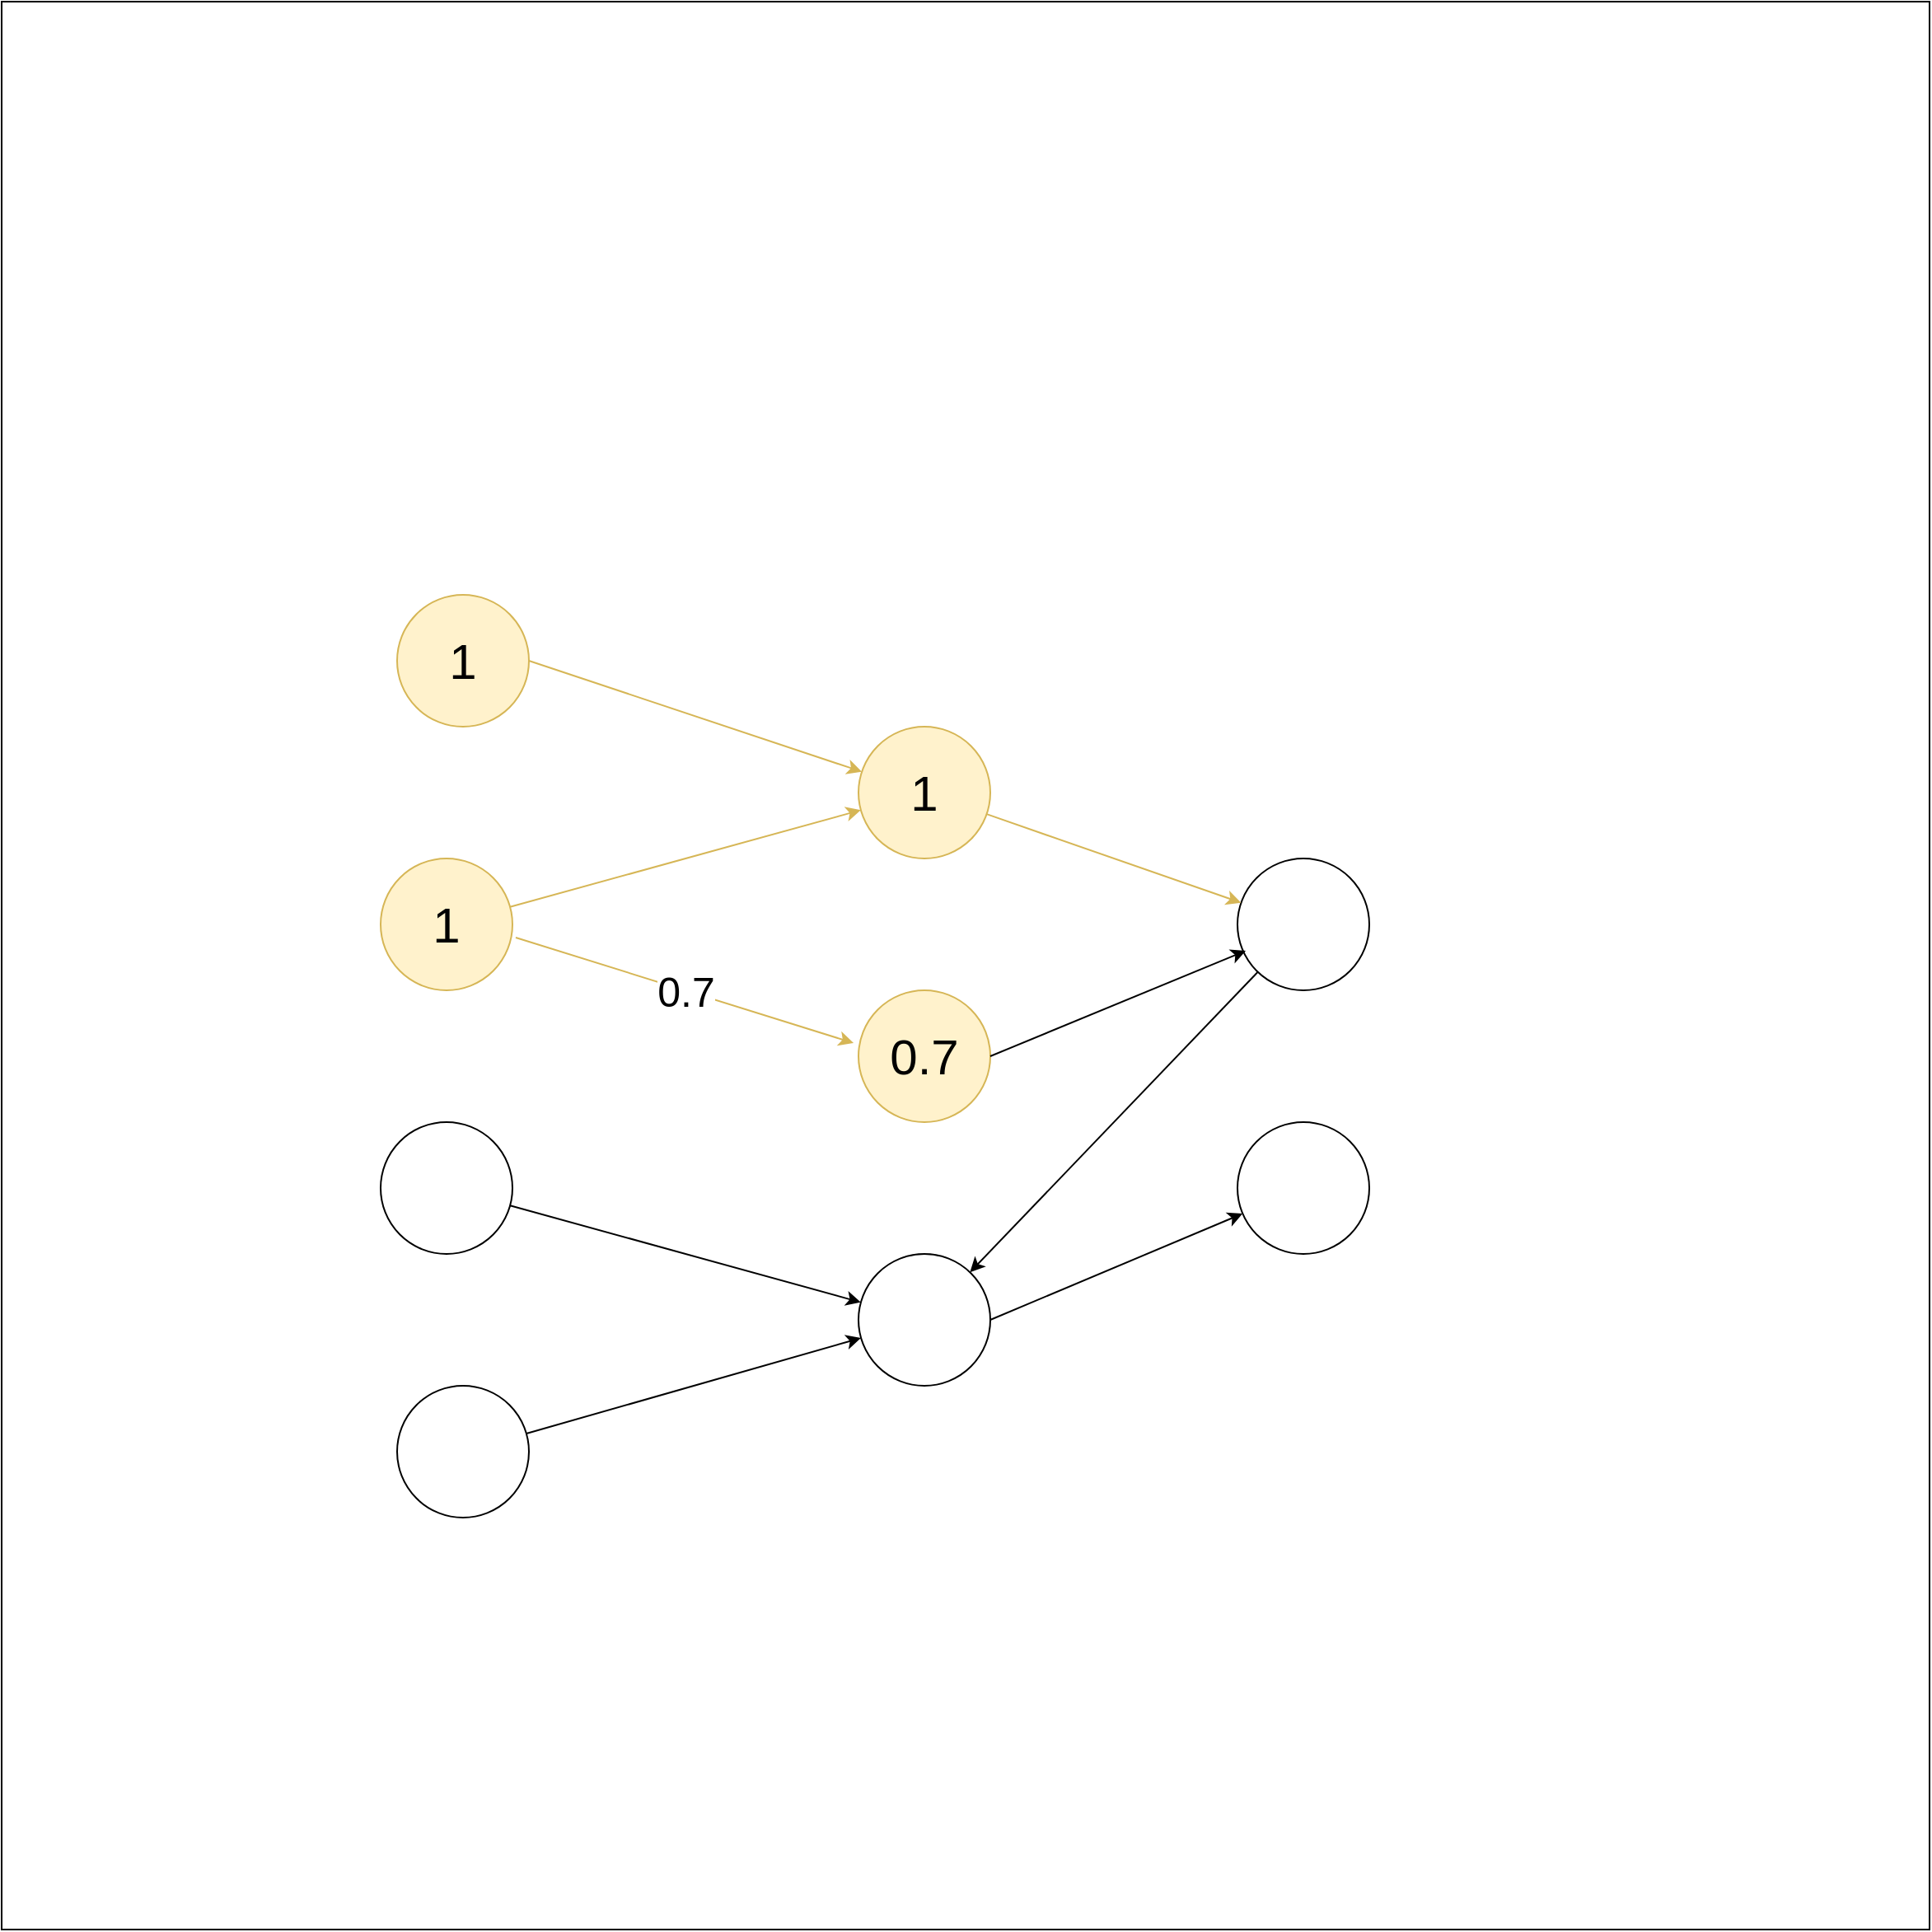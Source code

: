 <mxfile version="20.3.1" type="github"><diagram id="6NrG4L8YMdeU4cRq5bKQ" name="Page-1"><mxGraphModel dx="2202" dy="1893" grid="1" gridSize="10" guides="1" tooltips="1" connect="1" arrows="1" fold="1" page="1" pageScale="1" pageWidth="850" pageHeight="1100" math="0" shadow="0"><root><mxCell id="0"/><mxCell id="1" parent="0"/><mxCell id="v9xORlZulU85c1xM_5wr-1" value="" style="whiteSpace=wrap;html=1;aspect=fixed;fontSize=30;" parent="1" vertex="1"><mxGeometry x="-830" y="-330" width="1170" height="1170" as="geometry"/></mxCell><mxCell id="9A4aqB5_fYHDQotbymqq-1" value="1" style="ellipse;whiteSpace=wrap;html=1;aspect=fixed;fontSize=30;fillColor=#fff2cc;strokeColor=#d6b656;" parent="1" vertex="1"><mxGeometry x="-590" y="30" width="80" height="80" as="geometry"/></mxCell><mxCell id="cI44RAF6GDUkBXrElIy0-2" value="1" style="ellipse;whiteSpace=wrap;html=1;aspect=fixed;fontSize=30;fillColor=#fff2cc;strokeColor=#d6b656;" parent="1" vertex="1"><mxGeometry x="-600" y="190" width="80" height="80" as="geometry"/></mxCell><mxCell id="cI44RAF6GDUkBXrElIy0-3" value="" style="ellipse;whiteSpace=wrap;html=1;aspect=fixed;fontSize=30;" parent="1" vertex="1"><mxGeometry x="-600" y="350" width="80" height="80" as="geometry"/></mxCell><mxCell id="cI44RAF6GDUkBXrElIy0-4" value="" style="ellipse;whiteSpace=wrap;html=1;aspect=fixed;fontSize=30;" parent="1" vertex="1"><mxGeometry x="-590" y="510" width="80" height="80" as="geometry"/></mxCell><mxCell id="cI44RAF6GDUkBXrElIy0-5" value="1" style="ellipse;whiteSpace=wrap;html=1;aspect=fixed;fontSize=30;fillColor=#fff2cc;strokeColor=#d6b656;" parent="1" vertex="1"><mxGeometry x="-310" y="110" width="80" height="80" as="geometry"/></mxCell><mxCell id="cI44RAF6GDUkBXrElIy0-6" value="0.7" style="ellipse;whiteSpace=wrap;html=1;aspect=fixed;fontSize=30;fillColor=#fff2cc;strokeColor=#d6b656;" parent="1" vertex="1"><mxGeometry x="-310" y="270" width="80" height="80" as="geometry"/></mxCell><mxCell id="cI44RAF6GDUkBXrElIy0-7" value="" style="ellipse;whiteSpace=wrap;html=1;aspect=fixed;fontSize=30;" parent="1" vertex="1"><mxGeometry x="-310" y="430" width="80" height="80" as="geometry"/></mxCell><mxCell id="cI44RAF6GDUkBXrElIy0-8" value="" style="ellipse;whiteSpace=wrap;html=1;aspect=fixed;fontSize=30;" parent="1" vertex="1"><mxGeometry x="-80" y="190" width="80" height="80" as="geometry"/></mxCell><mxCell id="cI44RAF6GDUkBXrElIy0-9" value="" style="ellipse;whiteSpace=wrap;html=1;aspect=fixed;fontSize=30;" parent="1" vertex="1"><mxGeometry x="-80" y="350" width="80" height="80" as="geometry"/></mxCell><mxCell id="CRC3c0U19tb7JDUUnIbQ-1" value="" style="endArrow=classic;html=1;rounded=0;exitX=1;exitY=0.5;exitDx=0;exitDy=0;fillColor=#fff2cc;strokeColor=#d6b656;fontSize=25;" parent="1" source="9A4aqB5_fYHDQotbymqq-1" target="cI44RAF6GDUkBXrElIy0-5" edge="1"><mxGeometry width="50" height="50" relative="1" as="geometry"><mxPoint x="-500" y="70" as="sourcePoint"/><mxPoint x="-130" y="320" as="targetPoint"/><Array as="points"/></mxGeometry></mxCell><mxCell id="CRC3c0U19tb7JDUUnIbQ-2" value="" style="endArrow=classic;html=1;rounded=0;fillColor=#fff2cc;strokeColor=#d6b656;fontSize=25;" parent="1" source="cI44RAF6GDUkBXrElIy0-2" target="cI44RAF6GDUkBXrElIy0-5" edge="1"><mxGeometry width="50" height="50" relative="1" as="geometry"><mxPoint x="-180" y="370" as="sourcePoint"/><mxPoint x="-130" y="320" as="targetPoint"/></mxGeometry></mxCell><mxCell id="CRC3c0U19tb7JDUUnIbQ-3" value="&lt;div&gt;0.7&lt;/div&gt;" style="endArrow=classic;html=1;rounded=0;exitX=1.025;exitY=0.6;exitDx=0;exitDy=0;exitPerimeter=0;entryX=-0.037;entryY=0.4;entryDx=0;entryDy=0;entryPerimeter=0;fillColor=#fff2cc;strokeColor=#d6b656;fontSize=25;" parent="1" source="cI44RAF6GDUkBXrElIy0-2" target="cI44RAF6GDUkBXrElIy0-6" edge="1"><mxGeometry width="50" height="50" relative="1" as="geometry"><mxPoint x="-180" y="370" as="sourcePoint"/><mxPoint x="-130" y="320" as="targetPoint"/><Array as="points"/></mxGeometry></mxCell><mxCell id="CRC3c0U19tb7JDUUnIbQ-4" value="" style="endArrow=classic;html=1;rounded=0;exitX=1;exitY=0.5;exitDx=0;exitDy=0;entryX=0.063;entryY=0.7;entryDx=0;entryDy=0;entryPerimeter=0;" parent="1" source="cI44RAF6GDUkBXrElIy0-6" target="cI44RAF6GDUkBXrElIy0-8" edge="1"><mxGeometry width="50" height="50" relative="1" as="geometry"><mxPoint x="-180" y="370" as="sourcePoint"/><mxPoint x="-130" y="320" as="targetPoint"/></mxGeometry></mxCell><mxCell id="CRC3c0U19tb7JDUUnIbQ-5" value="" style="endArrow=classic;html=1;rounded=0;fillColor=#fff2cc;strokeColor=#d6b656;" parent="1" source="cI44RAF6GDUkBXrElIy0-5" target="cI44RAF6GDUkBXrElIy0-8" edge="1"><mxGeometry width="50" height="50" relative="1" as="geometry"><mxPoint x="-180" y="370" as="sourcePoint"/><mxPoint x="-130" y="320" as="targetPoint"/></mxGeometry></mxCell><mxCell id="CRC3c0U19tb7JDUUnIbQ-6" value="" style="endArrow=classic;html=1;rounded=0;" parent="1" source="cI44RAF6GDUkBXrElIy0-8" target="cI44RAF6GDUkBXrElIy0-7" edge="1"><mxGeometry width="50" height="50" relative="1" as="geometry"><mxPoint x="-180" y="370" as="sourcePoint"/><mxPoint x="-130" y="320" as="targetPoint"/></mxGeometry></mxCell><mxCell id="CRC3c0U19tb7JDUUnIbQ-7" value="" style="endArrow=classic;html=1;rounded=0;" parent="1" source="cI44RAF6GDUkBXrElIy0-3" target="cI44RAF6GDUkBXrElIy0-7" edge="1"><mxGeometry width="50" height="50" relative="1" as="geometry"><mxPoint x="-180" y="370" as="sourcePoint"/><mxPoint x="-130" y="320" as="targetPoint"/></mxGeometry></mxCell><mxCell id="CRC3c0U19tb7JDUUnIbQ-8" value="" style="endArrow=classic;html=1;rounded=0;" parent="1" source="cI44RAF6GDUkBXrElIy0-4" target="cI44RAF6GDUkBXrElIy0-7" edge="1"><mxGeometry width="50" height="50" relative="1" as="geometry"><mxPoint x="-180" y="370" as="sourcePoint"/><mxPoint x="-130" y="320" as="targetPoint"/></mxGeometry></mxCell><mxCell id="CRC3c0U19tb7JDUUnIbQ-9" value="" style="endArrow=classic;html=1;rounded=0;exitX=1;exitY=0.5;exitDx=0;exitDy=0;" parent="1" source="cI44RAF6GDUkBXrElIy0-7" target="cI44RAF6GDUkBXrElIy0-9" edge="1"><mxGeometry width="50" height="50" relative="1" as="geometry"><mxPoint x="-180" y="370" as="sourcePoint"/><mxPoint x="-130" y="320" as="targetPoint"/></mxGeometry></mxCell></root></mxGraphModel></diagram></mxfile>